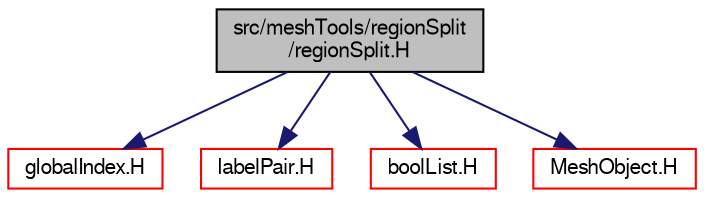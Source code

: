 digraph "src/meshTools/regionSplit/regionSplit.H"
{
  bgcolor="transparent";
  edge [fontname="FreeSans",fontsize="10",labelfontname="FreeSans",labelfontsize="10"];
  node [fontname="FreeSans",fontsize="10",shape=record];
  Node0 [label="src/meshTools/regionSplit\l/regionSplit.H",height=0.2,width=0.4,color="black", fillcolor="grey75", style="filled", fontcolor="black"];
  Node0 -> Node1 [color="midnightblue",fontsize="10",style="solid",fontname="FreeSans"];
  Node1 [label="globalIndex.H",height=0.2,width=0.4,color="red",URL="$a11522.html"];
  Node0 -> Node72 [color="midnightblue",fontsize="10",style="solid",fontname="FreeSans"];
  Node72 [label="labelPair.H",height=0.2,width=0.4,color="red",URL="$a12431.html"];
  Node0 -> Node88 [color="midnightblue",fontsize="10",style="solid",fontname="FreeSans"];
  Node88 [label="boolList.H",height=0.2,width=0.4,color="red",URL="$a12152.html"];
  Node0 -> Node89 [color="midnightblue",fontsize="10",style="solid",fontname="FreeSans"];
  Node89 [label="MeshObject.H",height=0.2,width=0.4,color="red",URL="$a11174.html"];
}
